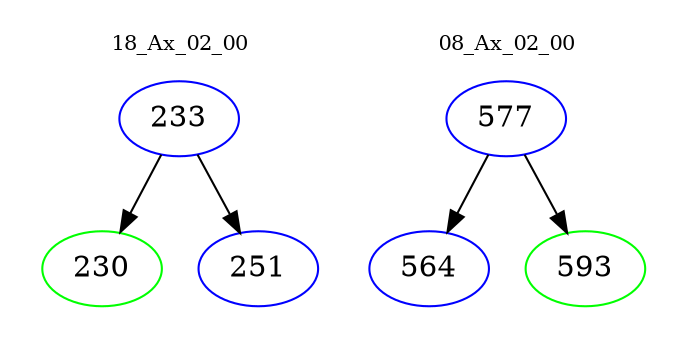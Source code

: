 digraph{
subgraph cluster_0 {
color = white
label = "18_Ax_02_00";
fontsize=10;
T0_233 [label="233", color="blue"]
T0_233 -> T0_230 [color="black"]
T0_230 [label="230", color="green"]
T0_233 -> T0_251 [color="black"]
T0_251 [label="251", color="blue"]
}
subgraph cluster_1 {
color = white
label = "08_Ax_02_00";
fontsize=10;
T1_577 [label="577", color="blue"]
T1_577 -> T1_564 [color="black"]
T1_564 [label="564", color="blue"]
T1_577 -> T1_593 [color="black"]
T1_593 [label="593", color="green"]
}
}
